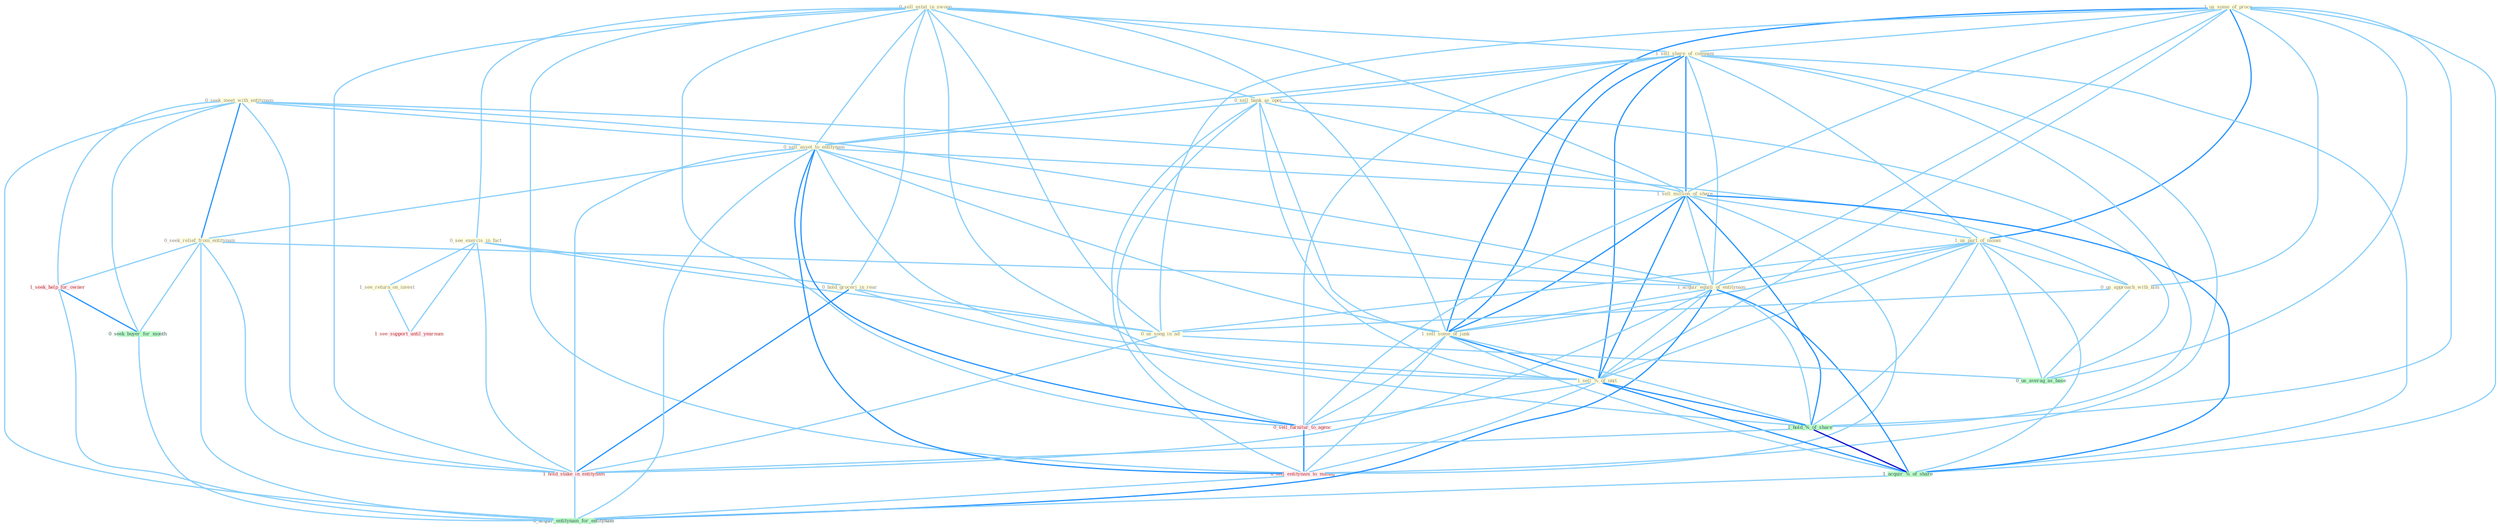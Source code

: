 Graph G{ 
    node
    [shape=polygon,style=filled,width=.5,height=.06,color="#BDFCC9",fixedsize=true,fontsize=4,
    fontcolor="#2f4f4f"];
    {node
    [color="#ffffe0", fontcolor="#8b7d6b"] "0_sell_estat_in_swoop " "1_us_some_of_proce " "1_sell_share_of_compani " "0_see_exercis_in_fact " "0_hold_groceri_in_rear " "0_sell_bank_as_oper " "0_seek_meet_with_entitynam " "0_sell_asset_to_entitynam " "1_sell_million_of_share " "0_seek_relief_from_entitynam " "1_us_part_of_monei " "1_acquir_equiti_of_entitynam " "1_sell_some_of_junk " "1_sell_%_of_unit " "1_see_return_on_invest " "0_us_approach_with_him " "0_us_song_in_ad "}
{node [color="#fff0f5", fontcolor="#b22222"] "1_hold_stake_in_entitynam " "1_seek_help_for_owner " "1_see_support_until_yearnum " "0_sell_furnitur_to_agenc " "0_sell_entitynam_to_manag "}
edge [color="#B0E2FF"];

	"0_sell_estat_in_swoop " -- "1_sell_share_of_compani " [w="1", color="#87cefa" ];
	"0_sell_estat_in_swoop " -- "0_see_exercis_in_fact " [w="1", color="#87cefa" ];
	"0_sell_estat_in_swoop " -- "0_hold_groceri_in_rear " [w="1", color="#87cefa" ];
	"0_sell_estat_in_swoop " -- "0_sell_bank_as_oper " [w="1", color="#87cefa" ];
	"0_sell_estat_in_swoop " -- "0_sell_asset_to_entitynam " [w="1", color="#87cefa" ];
	"0_sell_estat_in_swoop " -- "1_sell_million_of_share " [w="1", color="#87cefa" ];
	"0_sell_estat_in_swoop " -- "1_sell_some_of_junk " [w="1", color="#87cefa" ];
	"0_sell_estat_in_swoop " -- "1_sell_%_of_unit " [w="1", color="#87cefa" ];
	"0_sell_estat_in_swoop " -- "0_us_song_in_ad " [w="1", color="#87cefa" ];
	"0_sell_estat_in_swoop " -- "1_hold_stake_in_entitynam " [w="1", color="#87cefa" ];
	"0_sell_estat_in_swoop " -- "0_sell_furnitur_to_agenc " [w="1", color="#87cefa" ];
	"0_sell_estat_in_swoop " -- "0_sell_entitynam_to_manag " [w="1", color="#87cefa" ];
	"1_us_some_of_proce " -- "1_sell_share_of_compani " [w="1", color="#87cefa" ];
	"1_us_some_of_proce " -- "1_sell_million_of_share " [w="1", color="#87cefa" ];
	"1_us_some_of_proce " -- "1_us_part_of_monei " [w="2", color="#1e90ff" , len=0.8];
	"1_us_some_of_proce " -- "1_acquir_equiti_of_entitynam " [w="1", color="#87cefa" ];
	"1_us_some_of_proce " -- "1_sell_some_of_junk " [w="2", color="#1e90ff" , len=0.8];
	"1_us_some_of_proce " -- "1_sell_%_of_unit " [w="1", color="#87cefa" ];
	"1_us_some_of_proce " -- "0_us_approach_with_him " [w="1", color="#87cefa" ];
	"1_us_some_of_proce " -- "0_us_song_in_ad " [w="1", color="#87cefa" ];
	"1_us_some_of_proce " -- "1_hold_%_of_share " [w="1", color="#87cefa" ];
	"1_us_some_of_proce " -- "1_acquir_%_of_share " [w="1", color="#87cefa" ];
	"1_us_some_of_proce " -- "0_us_averag_as_base " [w="1", color="#87cefa" ];
	"1_sell_share_of_compani " -- "0_sell_bank_as_oper " [w="1", color="#87cefa" ];
	"1_sell_share_of_compani " -- "0_sell_asset_to_entitynam " [w="1", color="#87cefa" ];
	"1_sell_share_of_compani " -- "1_sell_million_of_share " [w="2", color="#1e90ff" , len=0.8];
	"1_sell_share_of_compani " -- "1_us_part_of_monei " [w="1", color="#87cefa" ];
	"1_sell_share_of_compani " -- "1_acquir_equiti_of_entitynam " [w="1", color="#87cefa" ];
	"1_sell_share_of_compani " -- "1_sell_some_of_junk " [w="2", color="#1e90ff" , len=0.8];
	"1_sell_share_of_compani " -- "1_sell_%_of_unit " [w="2", color="#1e90ff" , len=0.8];
	"1_sell_share_of_compani " -- "1_hold_%_of_share " [w="1", color="#87cefa" ];
	"1_sell_share_of_compani " -- "1_acquir_%_of_share " [w="1", color="#87cefa" ];
	"1_sell_share_of_compani " -- "0_sell_furnitur_to_agenc " [w="1", color="#87cefa" ];
	"1_sell_share_of_compani " -- "0_sell_entitynam_to_manag " [w="1", color="#87cefa" ];
	"0_see_exercis_in_fact " -- "0_hold_groceri_in_rear " [w="1", color="#87cefa" ];
	"0_see_exercis_in_fact " -- "1_see_return_on_invest " [w="1", color="#87cefa" ];
	"0_see_exercis_in_fact " -- "0_us_song_in_ad " [w="1", color="#87cefa" ];
	"0_see_exercis_in_fact " -- "1_hold_stake_in_entitynam " [w="1", color="#87cefa" ];
	"0_see_exercis_in_fact " -- "1_see_support_until_yearnum " [w="1", color="#87cefa" ];
	"0_hold_groceri_in_rear " -- "0_us_song_in_ad " [w="1", color="#87cefa" ];
	"0_hold_groceri_in_rear " -- "1_hold_%_of_share " [w="1", color="#87cefa" ];
	"0_hold_groceri_in_rear " -- "1_hold_stake_in_entitynam " [w="2", color="#1e90ff" , len=0.8];
	"0_sell_bank_as_oper " -- "0_sell_asset_to_entitynam " [w="1", color="#87cefa" ];
	"0_sell_bank_as_oper " -- "1_sell_million_of_share " [w="1", color="#87cefa" ];
	"0_sell_bank_as_oper " -- "1_sell_some_of_junk " [w="1", color="#87cefa" ];
	"0_sell_bank_as_oper " -- "1_sell_%_of_unit " [w="1", color="#87cefa" ];
	"0_sell_bank_as_oper " -- "0_sell_furnitur_to_agenc " [w="1", color="#87cefa" ];
	"0_sell_bank_as_oper " -- "0_us_averag_as_base " [w="1", color="#87cefa" ];
	"0_sell_bank_as_oper " -- "0_sell_entitynam_to_manag " [w="1", color="#87cefa" ];
	"0_seek_meet_with_entitynam " -- "0_sell_asset_to_entitynam " [w="1", color="#87cefa" ];
	"0_seek_meet_with_entitynam " -- "0_seek_relief_from_entitynam " [w="2", color="#1e90ff" , len=0.8];
	"0_seek_meet_with_entitynam " -- "1_acquir_equiti_of_entitynam " [w="1", color="#87cefa" ];
	"0_seek_meet_with_entitynam " -- "0_us_approach_with_him " [w="1", color="#87cefa" ];
	"0_seek_meet_with_entitynam " -- "1_hold_stake_in_entitynam " [w="1", color="#87cefa" ];
	"0_seek_meet_with_entitynam " -- "1_seek_help_for_owner " [w="1", color="#87cefa" ];
	"0_seek_meet_with_entitynam " -- "0_seek_buyer_for_month " [w="1", color="#87cefa" ];
	"0_seek_meet_with_entitynam " -- "0_acquir_entitynam_for_entitynam " [w="1", color="#87cefa" ];
	"0_sell_asset_to_entitynam " -- "1_sell_million_of_share " [w="1", color="#87cefa" ];
	"0_sell_asset_to_entitynam " -- "0_seek_relief_from_entitynam " [w="1", color="#87cefa" ];
	"0_sell_asset_to_entitynam " -- "1_acquir_equiti_of_entitynam " [w="1", color="#87cefa" ];
	"0_sell_asset_to_entitynam " -- "1_sell_some_of_junk " [w="1", color="#87cefa" ];
	"0_sell_asset_to_entitynam " -- "1_sell_%_of_unit " [w="1", color="#87cefa" ];
	"0_sell_asset_to_entitynam " -- "1_hold_stake_in_entitynam " [w="1", color="#87cefa" ];
	"0_sell_asset_to_entitynam " -- "0_sell_furnitur_to_agenc " [w="2", color="#1e90ff" , len=0.8];
	"0_sell_asset_to_entitynam " -- "0_sell_entitynam_to_manag " [w="2", color="#1e90ff" , len=0.8];
	"0_sell_asset_to_entitynam " -- "0_acquir_entitynam_for_entitynam " [w="1", color="#87cefa" ];
	"1_sell_million_of_share " -- "1_us_part_of_monei " [w="1", color="#87cefa" ];
	"1_sell_million_of_share " -- "1_acquir_equiti_of_entitynam " [w="1", color="#87cefa" ];
	"1_sell_million_of_share " -- "1_sell_some_of_junk " [w="2", color="#1e90ff" , len=0.8];
	"1_sell_million_of_share " -- "1_sell_%_of_unit " [w="2", color="#1e90ff" , len=0.8];
	"1_sell_million_of_share " -- "1_hold_%_of_share " [w="2", color="#1e90ff" , len=0.8];
	"1_sell_million_of_share " -- "1_acquir_%_of_share " [w="2", color="#1e90ff" , len=0.8];
	"1_sell_million_of_share " -- "0_sell_furnitur_to_agenc " [w="1", color="#87cefa" ];
	"1_sell_million_of_share " -- "0_sell_entitynam_to_manag " [w="1", color="#87cefa" ];
	"0_seek_relief_from_entitynam " -- "1_acquir_equiti_of_entitynam " [w="1", color="#87cefa" ];
	"0_seek_relief_from_entitynam " -- "1_hold_stake_in_entitynam " [w="1", color="#87cefa" ];
	"0_seek_relief_from_entitynam " -- "1_seek_help_for_owner " [w="1", color="#87cefa" ];
	"0_seek_relief_from_entitynam " -- "0_seek_buyer_for_month " [w="1", color="#87cefa" ];
	"0_seek_relief_from_entitynam " -- "0_acquir_entitynam_for_entitynam " [w="1", color="#87cefa" ];
	"1_us_part_of_monei " -- "1_acquir_equiti_of_entitynam " [w="1", color="#87cefa" ];
	"1_us_part_of_monei " -- "1_sell_some_of_junk " [w="1", color="#87cefa" ];
	"1_us_part_of_monei " -- "1_sell_%_of_unit " [w="1", color="#87cefa" ];
	"1_us_part_of_monei " -- "0_us_approach_with_him " [w="1", color="#87cefa" ];
	"1_us_part_of_monei " -- "0_us_song_in_ad " [w="1", color="#87cefa" ];
	"1_us_part_of_monei " -- "1_hold_%_of_share " [w="1", color="#87cefa" ];
	"1_us_part_of_monei " -- "1_acquir_%_of_share " [w="1", color="#87cefa" ];
	"1_us_part_of_monei " -- "0_us_averag_as_base " [w="1", color="#87cefa" ];
	"1_acquir_equiti_of_entitynam " -- "1_sell_some_of_junk " [w="1", color="#87cefa" ];
	"1_acquir_equiti_of_entitynam " -- "1_sell_%_of_unit " [w="1", color="#87cefa" ];
	"1_acquir_equiti_of_entitynam " -- "1_hold_%_of_share " [w="1", color="#87cefa" ];
	"1_acquir_equiti_of_entitynam " -- "1_hold_stake_in_entitynam " [w="1", color="#87cefa" ];
	"1_acquir_equiti_of_entitynam " -- "1_acquir_%_of_share " [w="2", color="#1e90ff" , len=0.8];
	"1_acquir_equiti_of_entitynam " -- "0_acquir_entitynam_for_entitynam " [w="2", color="#1e90ff" , len=0.8];
	"1_sell_some_of_junk " -- "1_sell_%_of_unit " [w="2", color="#1e90ff" , len=0.8];
	"1_sell_some_of_junk " -- "1_hold_%_of_share " [w="1", color="#87cefa" ];
	"1_sell_some_of_junk " -- "1_acquir_%_of_share " [w="1", color="#87cefa" ];
	"1_sell_some_of_junk " -- "0_sell_furnitur_to_agenc " [w="1", color="#87cefa" ];
	"1_sell_some_of_junk " -- "0_sell_entitynam_to_manag " [w="1", color="#87cefa" ];
	"1_sell_%_of_unit " -- "1_hold_%_of_share " [w="2", color="#1e90ff" , len=0.8];
	"1_sell_%_of_unit " -- "1_acquir_%_of_share " [w="2", color="#1e90ff" , len=0.8];
	"1_sell_%_of_unit " -- "0_sell_furnitur_to_agenc " [w="1", color="#87cefa" ];
	"1_sell_%_of_unit " -- "0_sell_entitynam_to_manag " [w="1", color="#87cefa" ];
	"1_see_return_on_invest " -- "1_see_support_until_yearnum " [w="1", color="#87cefa" ];
	"0_us_approach_with_him " -- "0_us_song_in_ad " [w="1", color="#87cefa" ];
	"0_us_approach_with_him " -- "0_us_averag_as_base " [w="1", color="#87cefa" ];
	"0_us_song_in_ad " -- "1_hold_stake_in_entitynam " [w="1", color="#87cefa" ];
	"0_us_song_in_ad " -- "0_us_averag_as_base " [w="1", color="#87cefa" ];
	"1_hold_%_of_share " -- "1_hold_stake_in_entitynam " [w="1", color="#87cefa" ];
	"1_hold_%_of_share " -- "1_acquir_%_of_share " [w="3", color="#0000cd" , len=0.6];
	"1_hold_stake_in_entitynam " -- "0_acquir_entitynam_for_entitynam " [w="1", color="#87cefa" ];
	"1_seek_help_for_owner " -- "0_seek_buyer_for_month " [w="2", color="#1e90ff" , len=0.8];
	"1_seek_help_for_owner " -- "0_acquir_entitynam_for_entitynam " [w="1", color="#87cefa" ];
	"0_seek_buyer_for_month " -- "0_acquir_entitynam_for_entitynam " [w="1", color="#87cefa" ];
	"1_acquir_%_of_share " -- "0_acquir_entitynam_for_entitynam " [w="1", color="#87cefa" ];
	"0_sell_furnitur_to_agenc " -- "0_sell_entitynam_to_manag " [w="2", color="#1e90ff" , len=0.8];
	"0_sell_entitynam_to_manag " -- "0_acquir_entitynam_for_entitynam " [w="1", color="#87cefa" ];
}